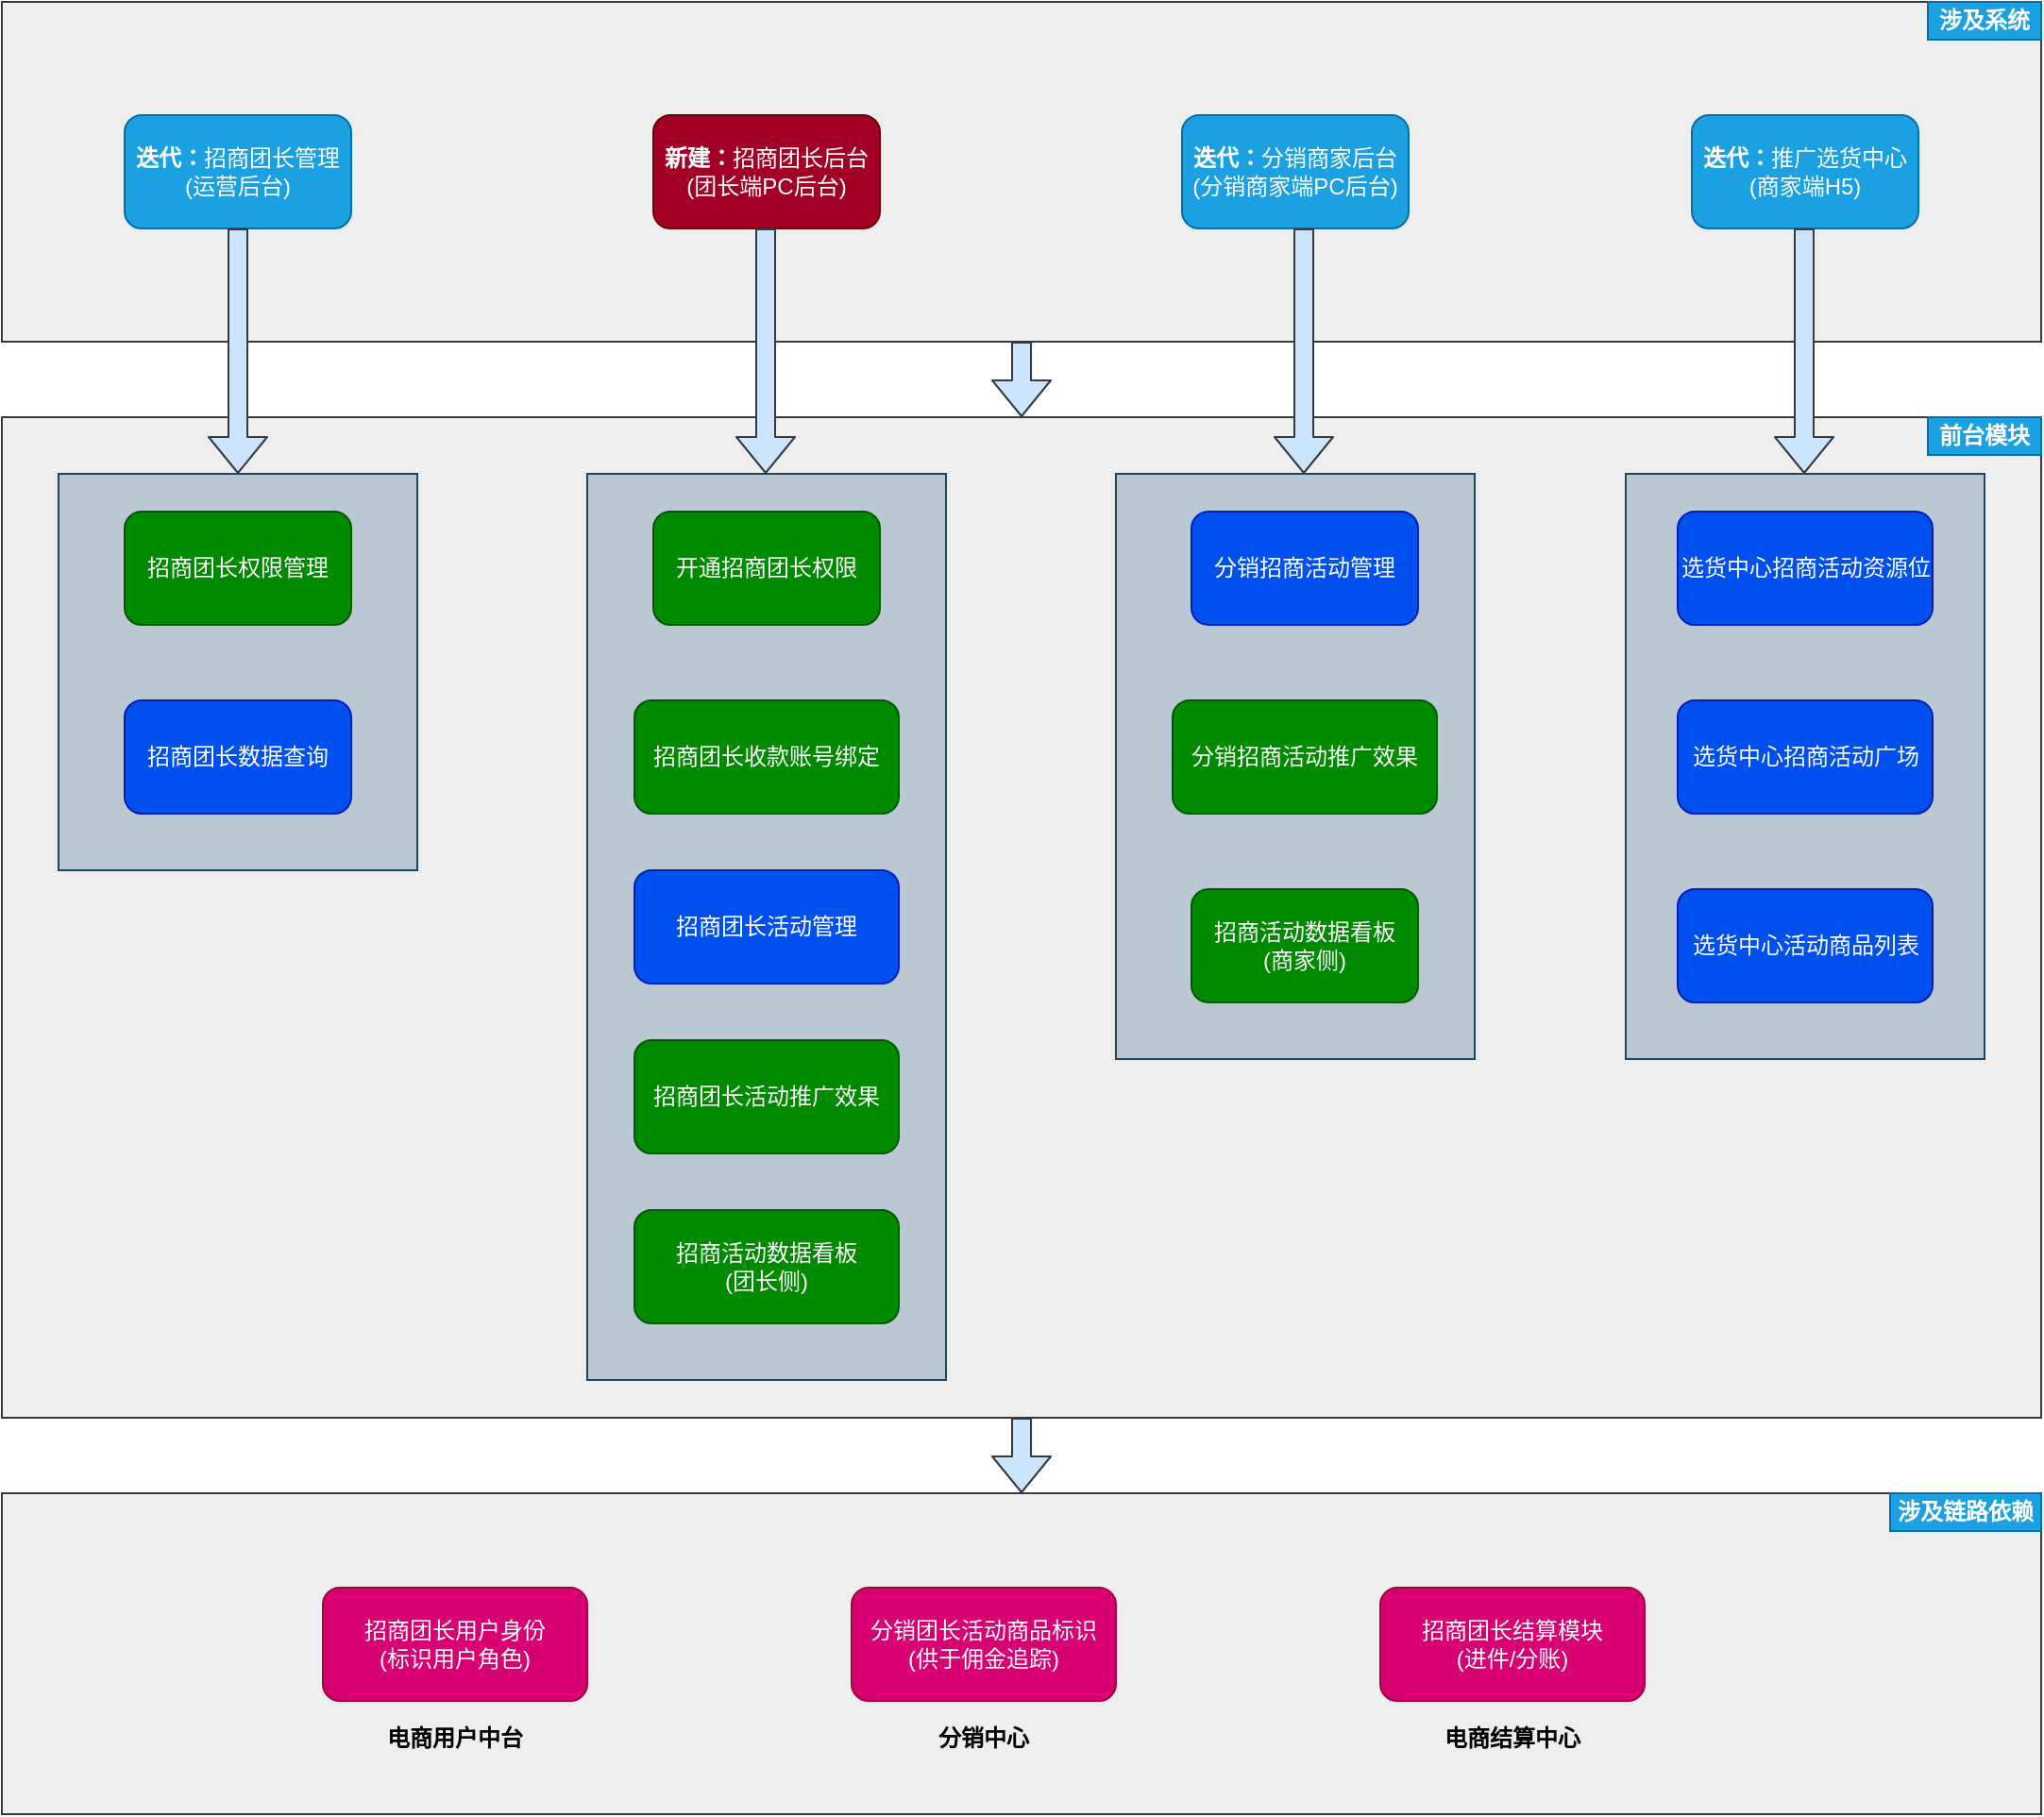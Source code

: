 <mxfile version="13.5.6" type="github">
  <diagram id="sDQF3REivoKdGZhRzImm" name="Page-1">
    <mxGraphModel dx="1186" dy="741" grid="1" gridSize="10" guides="1" tooltips="1" connect="1" arrows="1" fold="1" page="1" pageScale="1" pageWidth="1169" pageHeight="827" math="0" shadow="0">
      <root>
        <mxCell id="0" />
        <mxCell id="1" parent="0" />
        <mxCell id="6kFzEbM_GIrm2Gp5jAWL-1" value="" style="rounded=0;whiteSpace=wrap;html=1;fillColor=#eeeeee;strokeColor=#36393d;" vertex="1" parent="1">
          <mxGeometry x="60" y="320" width="1080" height="530" as="geometry" />
        </mxCell>
        <mxCell id="RmXMdpfBuPySY-zcTID--1" value="" style="rounded=0;whiteSpace=wrap;html=1;fillColor=#eeeeee;strokeColor=#36393d;" parent="1" vertex="1">
          <mxGeometry x="60" y="100" width="1080" height="180" as="geometry" />
        </mxCell>
        <mxCell id="RmXMdpfBuPySY-zcTID--2" value="&lt;b&gt;迭代：&lt;/b&gt;招商团长管理&lt;br&gt;(运营后台)" style="rounded=1;whiteSpace=wrap;html=1;fillColor=#1ba1e2;strokeColor=#006EAF;fontColor=#ffffff;" parent="1" vertex="1">
          <mxGeometry x="125" y="160" width="120" height="60" as="geometry" />
        </mxCell>
        <mxCell id="RmXMdpfBuPySY-zcTID--3" value="&lt;b&gt;新建：&lt;/b&gt;招商团长后台&lt;br&gt;(团长端PC后台)" style="rounded=1;whiteSpace=wrap;html=1;fillColor=#a20025;strokeColor=#6F0000;fontColor=#ffffff;" parent="1" vertex="1">
          <mxGeometry x="405" y="160" width="120" height="60" as="geometry" />
        </mxCell>
        <mxCell id="RmXMdpfBuPySY-zcTID--4" value="&lt;b&gt;迭代：&lt;/b&gt;分销商家后台&lt;br&gt;(分销商家端PC后台)" style="rounded=1;whiteSpace=wrap;html=1;fillColor=#1ba1e2;strokeColor=#006EAF;fontColor=#ffffff;" parent="1" vertex="1">
          <mxGeometry x="685" y="160" width="120" height="60" as="geometry" />
        </mxCell>
        <mxCell id="RmXMdpfBuPySY-zcTID--5" value="&lt;b&gt;迭代：&lt;/b&gt;推广选货中心&lt;br&gt;(商家端H5)" style="rounded=1;whiteSpace=wrap;html=1;fillColor=#1ba1e2;strokeColor=#006EAF;fontColor=#ffffff;" parent="1" vertex="1">
          <mxGeometry x="955" y="160" width="120" height="60" as="geometry" />
        </mxCell>
        <mxCell id="6kFzEbM_GIrm2Gp5jAWL-2" value="" style="rounded=0;whiteSpace=wrap;html=1;fillColor=#bac8d3;strokeColor=#23445d;" vertex="1" parent="1">
          <mxGeometry x="90" y="350" width="190" height="210" as="geometry" />
        </mxCell>
        <mxCell id="6kFzEbM_GIrm2Gp5jAWL-4" value="招商团长权限管理" style="rounded=1;whiteSpace=wrap;html=1;fillColor=#008a00;strokeColor=#005700;fontColor=#ffffff;" vertex="1" parent="1">
          <mxGeometry x="125" y="370" width="120" height="60" as="geometry" />
        </mxCell>
        <mxCell id="6kFzEbM_GIrm2Gp5jAWL-5" value="招商团长数据查询" style="rounded=1;whiteSpace=wrap;html=1;fillColor=#0050ef;strokeColor=#001DBC;fontColor=#ffffff;" vertex="1" parent="1">
          <mxGeometry x="125" y="470" width="120" height="60" as="geometry" />
        </mxCell>
        <mxCell id="6kFzEbM_GIrm2Gp5jAWL-6" value="" style="rounded=0;whiteSpace=wrap;html=1;fillColor=#bac8d3;strokeColor=#23445d;" vertex="1" parent="1">
          <mxGeometry x="370" y="350" width="190" height="480" as="geometry" />
        </mxCell>
        <mxCell id="6kFzEbM_GIrm2Gp5jAWL-7" value="开通招商团长权限" style="rounded=1;whiteSpace=wrap;html=1;fillColor=#008a00;strokeColor=#005700;fontColor=#ffffff;" vertex="1" parent="1">
          <mxGeometry x="405" y="370" width="120" height="60" as="geometry" />
        </mxCell>
        <mxCell id="6kFzEbM_GIrm2Gp5jAWL-8" value="招商团长收款账号绑定" style="rounded=1;whiteSpace=wrap;html=1;fillColor=#008a00;strokeColor=#005700;fontColor=#ffffff;" vertex="1" parent="1">
          <mxGeometry x="395" y="470" width="140" height="60" as="geometry" />
        </mxCell>
        <mxCell id="6kFzEbM_GIrm2Gp5jAWL-9" value="招商团长活动管理" style="rounded=1;whiteSpace=wrap;html=1;fillColor=#0050ef;strokeColor=#001DBC;fontColor=#ffffff;" vertex="1" parent="1">
          <mxGeometry x="395" y="560" width="140" height="60" as="geometry" />
        </mxCell>
        <mxCell id="6kFzEbM_GIrm2Gp5jAWL-10" value="招商活动数据看板&lt;br&gt;(团长侧)" style="rounded=1;whiteSpace=wrap;html=1;fillColor=#008a00;strokeColor=#005700;fontColor=#ffffff;" vertex="1" parent="1">
          <mxGeometry x="395" y="740" width="140" height="60" as="geometry" />
        </mxCell>
        <mxCell id="6kFzEbM_GIrm2Gp5jAWL-11" value="" style="rounded=0;whiteSpace=wrap;html=1;fillColor=#bac8d3;strokeColor=#23445d;" vertex="1" parent="1">
          <mxGeometry x="650" y="350" width="190" height="310" as="geometry" />
        </mxCell>
        <mxCell id="6kFzEbM_GIrm2Gp5jAWL-12" value="分销招商活动管理" style="rounded=1;whiteSpace=wrap;html=1;fillColor=#0050ef;strokeColor=#001DBC;fontColor=#ffffff;" vertex="1" parent="1">
          <mxGeometry x="690" y="370" width="120" height="60" as="geometry" />
        </mxCell>
        <mxCell id="6kFzEbM_GIrm2Gp5jAWL-13" value="招商活动数据看板&lt;br&gt;(商家侧)" style="rounded=1;whiteSpace=wrap;html=1;fillColor=#008a00;strokeColor=#005700;fontColor=#ffffff;" vertex="1" parent="1">
          <mxGeometry x="690" y="570" width="120" height="60" as="geometry" />
        </mxCell>
        <mxCell id="6kFzEbM_GIrm2Gp5jAWL-14" value="招商团长活动推广效果" style="rounded=1;whiteSpace=wrap;html=1;fillColor=#008a00;strokeColor=#005700;fontColor=#ffffff;" vertex="1" parent="1">
          <mxGeometry x="395" y="650" width="140" height="60" as="geometry" />
        </mxCell>
        <mxCell id="6kFzEbM_GIrm2Gp5jAWL-15" value="分销招商活动推广效果" style="rounded=1;whiteSpace=wrap;html=1;fillColor=#008a00;strokeColor=#005700;fontColor=#ffffff;" vertex="1" parent="1">
          <mxGeometry x="680" y="470" width="140" height="60" as="geometry" />
        </mxCell>
        <mxCell id="6kFzEbM_GIrm2Gp5jAWL-16" value="" style="rounded=0;whiteSpace=wrap;html=1;fillColor=#bac8d3;strokeColor=#23445d;" vertex="1" parent="1">
          <mxGeometry x="920" y="350" width="190" height="310" as="geometry" />
        </mxCell>
        <mxCell id="6kFzEbM_GIrm2Gp5jAWL-17" value="选货中心招商活动资源位" style="rounded=1;whiteSpace=wrap;html=1;fillColor=#0050ef;strokeColor=#001DBC;fontColor=#ffffff;" vertex="1" parent="1">
          <mxGeometry x="947.5" y="370" width="135" height="60" as="geometry" />
        </mxCell>
        <mxCell id="6kFzEbM_GIrm2Gp5jAWL-18" value="选货中心招商活动广场" style="rounded=1;whiteSpace=wrap;html=1;fillColor=#0050ef;strokeColor=#001DBC;fontColor=#ffffff;" vertex="1" parent="1">
          <mxGeometry x="947.5" y="470" width="135" height="60" as="geometry" />
        </mxCell>
        <mxCell id="6kFzEbM_GIrm2Gp5jAWL-19" value="选货中心活动商品列表" style="rounded=1;whiteSpace=wrap;html=1;fillColor=#0050ef;strokeColor=#001DBC;fontColor=#ffffff;" vertex="1" parent="1">
          <mxGeometry x="947.5" y="570" width="135" height="60" as="geometry" />
        </mxCell>
        <mxCell id="6kFzEbM_GIrm2Gp5jAWL-21" value="" style="shape=flexArrow;endArrow=classic;html=1;exitX=0.5;exitY=1;exitDx=0;exitDy=0;fillColor=#cce5ff;strokeColor=#36393d;" edge="1" parent="1" source="RmXMdpfBuPySY-zcTID--2" target="6kFzEbM_GIrm2Gp5jAWL-2">
          <mxGeometry width="50" height="50" relative="1" as="geometry">
            <mxPoint x="230" y="130" as="sourcePoint" />
            <mxPoint x="280" y="80" as="targetPoint" />
          </mxGeometry>
        </mxCell>
        <mxCell id="6kFzEbM_GIrm2Gp5jAWL-22" value="" style="shape=flexArrow;endArrow=classic;html=1;exitX=0.5;exitY=1;exitDx=0;exitDy=0;fillColor=#cce5ff;strokeColor=#36393d;" edge="1" parent="1">
          <mxGeometry width="50" height="50" relative="1" as="geometry">
            <mxPoint x="464.5" y="220" as="sourcePoint" />
            <mxPoint x="464.5" y="350" as="targetPoint" />
          </mxGeometry>
        </mxCell>
        <mxCell id="6kFzEbM_GIrm2Gp5jAWL-23" value="" style="shape=flexArrow;endArrow=classic;html=1;exitX=0.5;exitY=1;exitDx=0;exitDy=0;fillColor=#cce5ff;strokeColor=#36393d;" edge="1" parent="1">
          <mxGeometry width="50" height="50" relative="1" as="geometry">
            <mxPoint x="749.5" y="220" as="sourcePoint" />
            <mxPoint x="749.5" y="350" as="targetPoint" />
          </mxGeometry>
        </mxCell>
        <mxCell id="6kFzEbM_GIrm2Gp5jAWL-24" value="" style="shape=flexArrow;endArrow=classic;html=1;exitX=0.5;exitY=1;exitDx=0;exitDy=0;fillColor=#cce5ff;strokeColor=#36393d;" edge="1" parent="1">
          <mxGeometry width="50" height="50" relative="1" as="geometry">
            <mxPoint x="1014.5" y="220" as="sourcePoint" />
            <mxPoint x="1014.5" y="350" as="targetPoint" />
          </mxGeometry>
        </mxCell>
        <mxCell id="6kFzEbM_GIrm2Gp5jAWL-26" value="" style="rounded=0;whiteSpace=wrap;html=1;fillColor=#eeeeee;strokeColor=#36393d;" vertex="1" parent="1">
          <mxGeometry x="60" y="890" width="1080" height="170" as="geometry" />
        </mxCell>
        <mxCell id="6kFzEbM_GIrm2Gp5jAWL-27" value="分销团长活动商品标识&lt;br&gt;(供于佣金追踪)" style="rounded=1;whiteSpace=wrap;html=1;fillColor=#d80073;strokeColor=#A50040;fontColor=#ffffff;" vertex="1" parent="1">
          <mxGeometry x="510" y="940" width="140" height="60" as="geometry" />
        </mxCell>
        <mxCell id="6kFzEbM_GIrm2Gp5jAWL-28" value="招商团长结算模块&lt;br&gt;(进件/分账)" style="rounded=1;whiteSpace=wrap;html=1;fillColor=#d80073;strokeColor=#A50040;fontColor=#ffffff;" vertex="1" parent="1">
          <mxGeometry x="790" y="940" width="140" height="60" as="geometry" />
        </mxCell>
        <mxCell id="6kFzEbM_GIrm2Gp5jAWL-30" value="招商团长用户身份&lt;br&gt;(标识用户角色)" style="rounded=1;whiteSpace=wrap;html=1;fillColor=#d80073;strokeColor=#A50040;fontColor=#ffffff;" vertex="1" parent="1">
          <mxGeometry x="230" y="940" width="140" height="60" as="geometry" />
        </mxCell>
        <mxCell id="6kFzEbM_GIrm2Gp5jAWL-31" value="" style="shape=flexArrow;endArrow=classic;html=1;exitX=0.5;exitY=1;exitDx=0;exitDy=0;fillColor=#cce5ff;strokeColor=#36393d;entryX=0.5;entryY=0;entryDx=0;entryDy=0;" edge="1" parent="1" source="6kFzEbM_GIrm2Gp5jAWL-1" target="6kFzEbM_GIrm2Gp5jAWL-26">
          <mxGeometry width="50" height="50" relative="1" as="geometry">
            <mxPoint x="630" y="650" as="sourcePoint" />
            <mxPoint x="630" y="780" as="targetPoint" />
          </mxGeometry>
        </mxCell>
        <mxCell id="6kFzEbM_GIrm2Gp5jAWL-32" value="" style="shape=flexArrow;endArrow=classic;html=1;exitX=0.5;exitY=1;exitDx=0;exitDy=0;fillColor=#cce5ff;strokeColor=#36393d;entryX=0.5;entryY=0;entryDx=0;entryDy=0;" edge="1" parent="1" source="RmXMdpfBuPySY-zcTID--1" target="6kFzEbM_GIrm2Gp5jAWL-1">
          <mxGeometry width="50" height="50" relative="1" as="geometry">
            <mxPoint x="484.5" y="240" as="sourcePoint" />
            <mxPoint x="484.5" y="370" as="targetPoint" />
          </mxGeometry>
        </mxCell>
        <mxCell id="6kFzEbM_GIrm2Gp5jAWL-33" value="&lt;b&gt;涉及系统&lt;/b&gt;" style="text;html=1;strokeColor=#006EAF;fillColor=#1ba1e2;align=center;verticalAlign=middle;whiteSpace=wrap;rounded=0;fontColor=#ffffff;" vertex="1" parent="1">
          <mxGeometry x="1080" y="100" width="60" height="20" as="geometry" />
        </mxCell>
        <mxCell id="6kFzEbM_GIrm2Gp5jAWL-34" value="&lt;b&gt;前台模块&lt;/b&gt;" style="text;html=1;strokeColor=#006EAF;fillColor=#1ba1e2;align=center;verticalAlign=middle;whiteSpace=wrap;rounded=0;fontColor=#ffffff;" vertex="1" parent="1">
          <mxGeometry x="1080" y="320" width="60" height="20" as="geometry" />
        </mxCell>
        <mxCell id="6kFzEbM_GIrm2Gp5jAWL-35" value="&lt;b&gt;涉及链路依赖&lt;/b&gt;" style="text;html=1;strokeColor=#006EAF;fillColor=#1ba1e2;align=center;verticalAlign=middle;whiteSpace=wrap;rounded=0;fontColor=#ffffff;" vertex="1" parent="1">
          <mxGeometry x="1060" y="890" width="80" height="20" as="geometry" />
        </mxCell>
        <mxCell id="6kFzEbM_GIrm2Gp5jAWL-36" value="&lt;b&gt;电商用户中台&lt;/b&gt;" style="text;html=1;strokeColor=none;fillColor=none;align=center;verticalAlign=middle;whiteSpace=wrap;rounded=0;" vertex="1" parent="1">
          <mxGeometry x="250" y="1010" width="100" height="20" as="geometry" />
        </mxCell>
        <mxCell id="6kFzEbM_GIrm2Gp5jAWL-37" value="&lt;b&gt;分销中心&lt;/b&gt;" style="text;html=1;strokeColor=none;fillColor=none;align=center;verticalAlign=middle;whiteSpace=wrap;rounded=0;" vertex="1" parent="1">
          <mxGeometry x="530" y="1010" width="100" height="20" as="geometry" />
        </mxCell>
        <mxCell id="6kFzEbM_GIrm2Gp5jAWL-38" value="&lt;b&gt;电商结算中心&lt;/b&gt;" style="text;html=1;strokeColor=none;fillColor=none;align=center;verticalAlign=middle;whiteSpace=wrap;rounded=0;" vertex="1" parent="1">
          <mxGeometry x="810" y="1010" width="100" height="20" as="geometry" />
        </mxCell>
        <mxCell id="6kFzEbM_GIrm2Gp5jAWL-39" style="edgeStyle=orthogonalEdgeStyle;rounded=0;orthogonalLoop=1;jettySize=auto;html=1;exitX=0.5;exitY=1;exitDx=0;exitDy=0;" edge="1" parent="1" source="6kFzEbM_GIrm2Gp5jAWL-38" target="6kFzEbM_GIrm2Gp5jAWL-38">
          <mxGeometry relative="1" as="geometry" />
        </mxCell>
      </root>
    </mxGraphModel>
  </diagram>
</mxfile>
